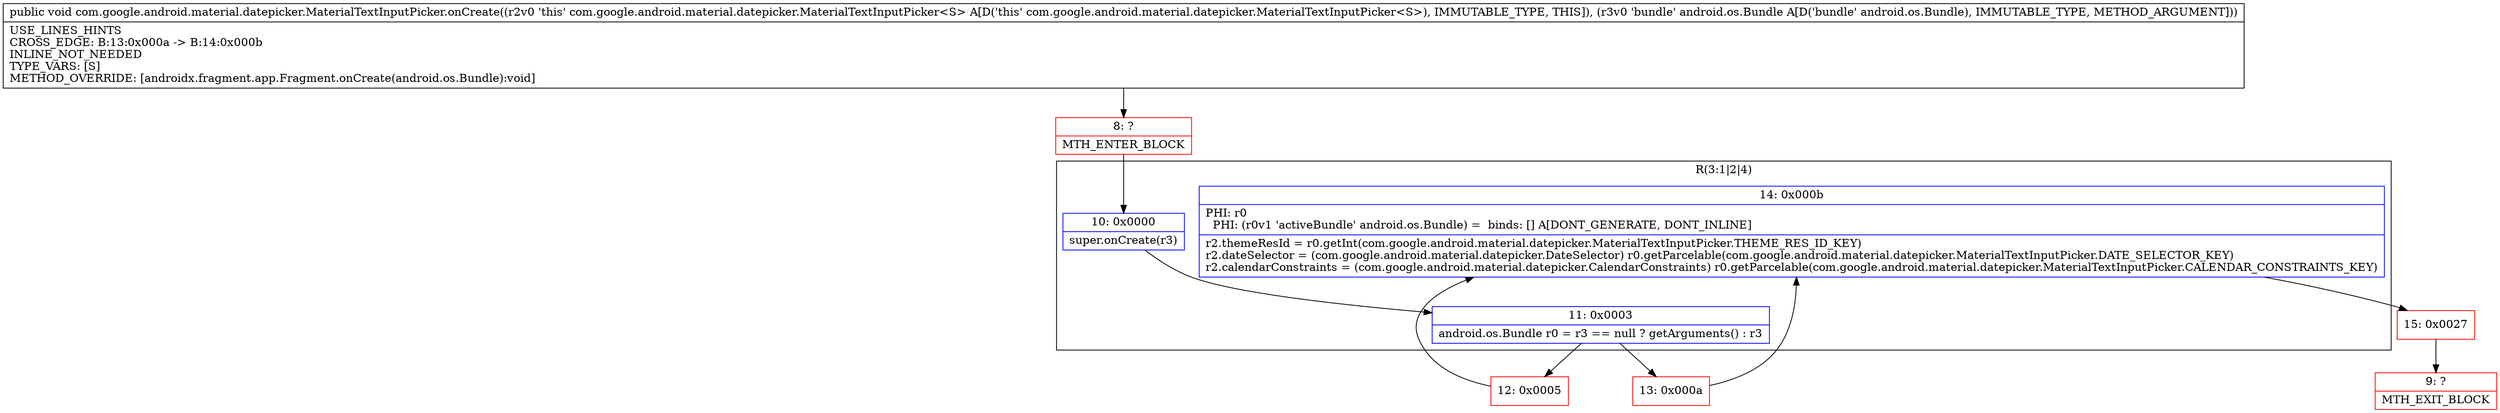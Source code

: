 digraph "CFG forcom.google.android.material.datepicker.MaterialTextInputPicker.onCreate(Landroid\/os\/Bundle;)V" {
subgraph cluster_Region_146134273 {
label = "R(3:1|2|4)";
node [shape=record,color=blue];
Node_10 [shape=record,label="{10\:\ 0x0000|super.onCreate(r3)\l}"];
Node_11 [shape=record,label="{11\:\ 0x0003|android.os.Bundle r0 = r3 == null ? getArguments() : r3\l}"];
Node_14 [shape=record,label="{14\:\ 0x000b|PHI: r0 \l  PHI: (r0v1 'activeBundle' android.os.Bundle) =  binds: [] A[DONT_GENERATE, DONT_INLINE]\l|r2.themeResId = r0.getInt(com.google.android.material.datepicker.MaterialTextInputPicker.THEME_RES_ID_KEY)\lr2.dateSelector = (com.google.android.material.datepicker.DateSelector) r0.getParcelable(com.google.android.material.datepicker.MaterialTextInputPicker.DATE_SELECTOR_KEY)\lr2.calendarConstraints = (com.google.android.material.datepicker.CalendarConstraints) r0.getParcelable(com.google.android.material.datepicker.MaterialTextInputPicker.CALENDAR_CONSTRAINTS_KEY)\l}"];
}
Node_8 [shape=record,color=red,label="{8\:\ ?|MTH_ENTER_BLOCK\l}"];
Node_12 [shape=record,color=red,label="{12\:\ 0x0005}"];
Node_15 [shape=record,color=red,label="{15\:\ 0x0027}"];
Node_9 [shape=record,color=red,label="{9\:\ ?|MTH_EXIT_BLOCK\l}"];
Node_13 [shape=record,color=red,label="{13\:\ 0x000a}"];
MethodNode[shape=record,label="{public void com.google.android.material.datepicker.MaterialTextInputPicker.onCreate((r2v0 'this' com.google.android.material.datepicker.MaterialTextInputPicker\<S\> A[D('this' com.google.android.material.datepicker.MaterialTextInputPicker\<S\>), IMMUTABLE_TYPE, THIS]), (r3v0 'bundle' android.os.Bundle A[D('bundle' android.os.Bundle), IMMUTABLE_TYPE, METHOD_ARGUMENT]))  | USE_LINES_HINTS\lCROSS_EDGE: B:13:0x000a \-\> B:14:0x000b\lINLINE_NOT_NEEDED\lTYPE_VARS: [S]\lMETHOD_OVERRIDE: [androidx.fragment.app.Fragment.onCreate(android.os.Bundle):void]\l}"];
MethodNode -> Node_8;Node_10 -> Node_11;
Node_11 -> Node_12;
Node_11 -> Node_13;
Node_14 -> Node_15;
Node_8 -> Node_10;
Node_12 -> Node_14;
Node_15 -> Node_9;
Node_13 -> Node_14;
}


